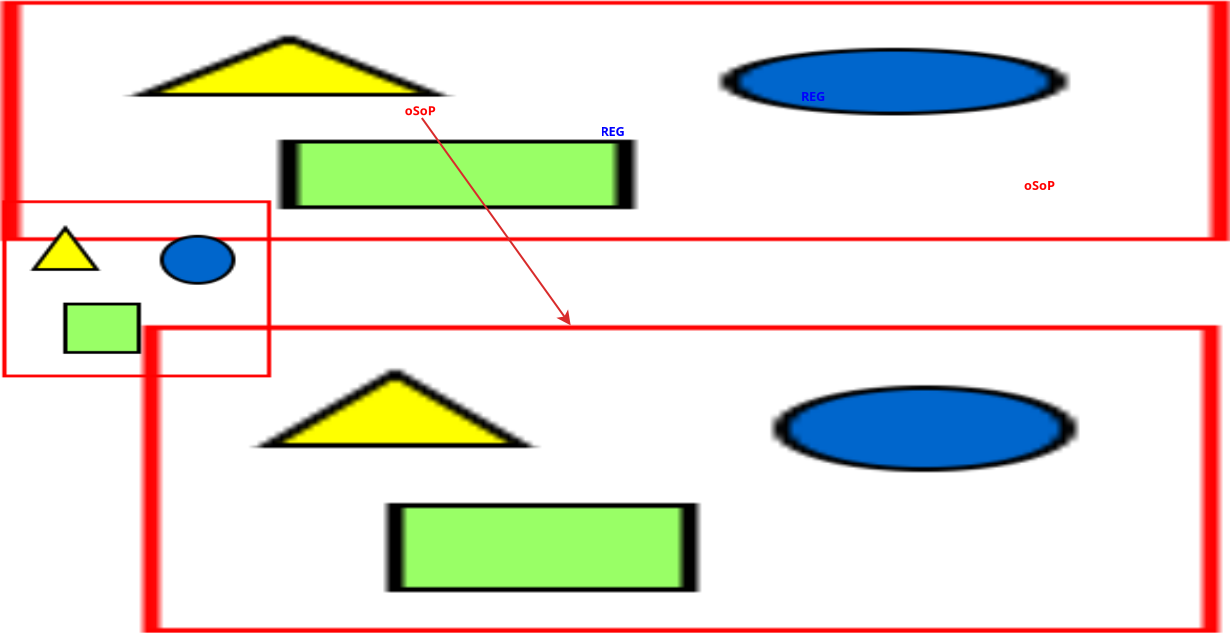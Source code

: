<?xml version="1.0" encoding="UTF-8"?>
<dia:diagram xmlns:dia="http://www.lysator.liu.se/~alla/dia/">
  <dia:layer name="Arrière-plan" visible="true" active="true">
    <dia:object type="Standard - Image" version="0" id="O0">
      <dia:attribute name="obj_pos">
        <dia:point val="-1.267,-2.267"/>
      </dia:attribute>
      <dia:attribute name="obj_bb">
        <dia:rectangle val="-1.317,-2.317;60.233,9.783"/>
      </dia:attribute>
      <dia:attribute name="elem_corner">
        <dia:point val="-1.267,-2.267"/>
      </dia:attribute>
      <dia:attribute name="elem_width">
        <dia:real val="61.45"/>
      </dia:attribute>
      <dia:attribute name="elem_height">
        <dia:real val="12"/>
      </dia:attribute>
      <dia:attribute name="draw_border">
        <dia:boolean val="false"/>
      </dia:attribute>
      <dia:attribute name="keep_aspect">
        <dia:boolean val="true"/>
      </dia:attribute>
      <dia:attribute name="file">
        <dia:string>#df2_vhd.png#</dia:string>
      </dia:attribute>
    </dia:object>
    <dia:object type="Standard - Line" version="0" id="O1">
      <dia:attribute name="obj_pos">
        <dia:point val="19.775,3.583"/>
      </dia:attribute>
      <dia:attribute name="obj_bb">
        <dia:rectangle val="19.705,3.514;27.215,13.942"/>
      </dia:attribute>
      <dia:attribute name="conn_endpoints">
        <dia:point val="19.775,3.583"/>
        <dia:point val="27.145,13.851"/>
      </dia:attribute>
      <dia:attribute name="numcp">
        <dia:int val="1"/>
      </dia:attribute>
      <dia:attribute name="line_color">
        <dia:color val="#d82b2b"/>
      </dia:attribute>
      <dia:attribute name="end_arrow">
        <dia:enum val="22"/>
      </dia:attribute>
      <dia:attribute name="end_arrow_length">
        <dia:real val="0.5"/>
      </dia:attribute>
      <dia:attribute name="end_arrow_width">
        <dia:real val="0.5"/>
      </dia:attribute>
      <dia:connections>
        <dia:connection handle="1" to="O2" connection="8"/>
      </dia:connections>
    </dia:object>
    <dia:object type="Standard - Image" version="0" id="O2">
      <dia:attribute name="obj_pos">
        <dia:point val="5.825,13.95"/>
      </dia:attribute>
      <dia:attribute name="obj_bb">
        <dia:rectangle val="5.775,13.9;59.692,29.376"/>
      </dia:attribute>
      <dia:attribute name="elem_corner">
        <dia:point val="5.825,13.95"/>
      </dia:attribute>
      <dia:attribute name="elem_width">
        <dia:real val="53.817"/>
      </dia:attribute>
      <dia:attribute name="elem_height">
        <dia:real val="15.376"/>
      </dia:attribute>
      <dia:attribute name="draw_border">
        <dia:boolean val="false"/>
      </dia:attribute>
      <dia:attribute name="keep_aspect">
        <dia:boolean val="true"/>
      </dia:attribute>
      <dia:attribute name="file">
        <dia:string>#osop_t6.png#</dia:string>
      </dia:attribute>
    </dia:object>
    <dia:object type="Standard - Image" version="0" id="O3">
      <dia:attribute name="obj_pos">
        <dia:point val="-1.2,7.7"/>
      </dia:attribute>
      <dia:attribute name="obj_bb">
        <dia:rectangle val="-1.25,7.65;12.29,16.6"/>
      </dia:attribute>
      <dia:attribute name="elem_corner">
        <dia:point val="-1.2,7.7"/>
      </dia:attribute>
      <dia:attribute name="elem_width">
        <dia:real val="13.44"/>
      </dia:attribute>
      <dia:attribute name="elem_height">
        <dia:real val="8.85"/>
      </dia:attribute>
      <dia:attribute name="draw_border">
        <dia:boolean val="false"/>
      </dia:attribute>
      <dia:attribute name="keep_aspect">
        <dia:boolean val="true"/>
      </dia:attribute>
      <dia:attribute name="file">
        <dia:string>#DF2af.png#</dia:string>
      </dia:attribute>
    </dia:object>
    <dia:object type="Standard - Text" version="1" id="O4">
      <dia:attribute name="obj_pos">
        <dia:point val="28.708,4.483"/>
      </dia:attribute>
      <dia:attribute name="obj_bb">
        <dia:rectangle val="28.708,3.888;30.163,4.633"/>
      </dia:attribute>
      <dia:attribute name="text">
        <dia:composite type="text">
          <dia:attribute name="string">
            <dia:string>#REG#</dia:string>
          </dia:attribute>
          <dia:attribute name="font">
            <dia:font family="sans" style="80" name="Helvetica-Bold"/>
          </dia:attribute>
          <dia:attribute name="height">
            <dia:real val="0.8"/>
          </dia:attribute>
          <dia:attribute name="pos">
            <dia:point val="28.708,4.483"/>
          </dia:attribute>
          <dia:attribute name="color">
            <dia:color val="#0000ff"/>
          </dia:attribute>
          <dia:attribute name="alignment">
            <dia:enum val="0"/>
          </dia:attribute>
        </dia:composite>
      </dia:attribute>
      <dia:attribute name="valign">
        <dia:enum val="3"/>
      </dia:attribute>
    </dia:object>
    <dia:object type="Standard - Text" version="1" id="O5">
      <dia:attribute name="obj_pos">
        <dia:point val="38.735,2.738"/>
      </dia:attribute>
      <dia:attribute name="obj_bb">
        <dia:rectangle val="38.716,2.125;40.19,2.926"/>
      </dia:attribute>
      <dia:attribute name="text">
        <dia:composite type="text">
          <dia:attribute name="string">
            <dia:string>#REG#</dia:string>
          </dia:attribute>
          <dia:attribute name="font">
            <dia:font family="sans" style="80" name="Helvetica-Bold"/>
          </dia:attribute>
          <dia:attribute name="height">
            <dia:real val="0.8"/>
          </dia:attribute>
          <dia:attribute name="pos">
            <dia:point val="38.735,2.738"/>
          </dia:attribute>
          <dia:attribute name="color">
            <dia:color val="#0000ff"/>
          </dia:attribute>
          <dia:attribute name="alignment">
            <dia:enum val="0"/>
          </dia:attribute>
        </dia:composite>
      </dia:attribute>
      <dia:attribute name="valign">
        <dia:enum val="3"/>
      </dia:attribute>
    </dia:object>
    <dia:object type="Standard - Text" version="1" id="O6">
      <dia:attribute name="obj_pos">
        <dia:point val="18.92,3.448"/>
      </dia:attribute>
      <dia:attribute name="obj_bb">
        <dia:rectangle val="18.92,2.853;20.73,3.598"/>
      </dia:attribute>
      <dia:attribute name="text">
        <dia:composite type="text">
          <dia:attribute name="string">
            <dia:string>#oSoP#</dia:string>
          </dia:attribute>
          <dia:attribute name="font">
            <dia:font family="sans" style="80" name="Helvetica-Bold"/>
          </dia:attribute>
          <dia:attribute name="height">
            <dia:real val="0.8"/>
          </dia:attribute>
          <dia:attribute name="pos">
            <dia:point val="18.92,3.448"/>
          </dia:attribute>
          <dia:attribute name="color">
            <dia:color val="#ff0000"/>
          </dia:attribute>
          <dia:attribute name="alignment">
            <dia:enum val="0"/>
          </dia:attribute>
        </dia:composite>
      </dia:attribute>
      <dia:attribute name="valign">
        <dia:enum val="3"/>
      </dia:attribute>
    </dia:object>
    <dia:object type="Standard - Text" version="1" id="O7">
      <dia:attribute name="obj_pos">
        <dia:point val="49.885,7.188"/>
      </dia:attribute>
      <dia:attribute name="obj_bb">
        <dia:rectangle val="49.885,6.593;51.695,7.338"/>
      </dia:attribute>
      <dia:attribute name="text">
        <dia:composite type="text">
          <dia:attribute name="string">
            <dia:string>#oSoP#</dia:string>
          </dia:attribute>
          <dia:attribute name="font">
            <dia:font family="sans" style="80" name="Helvetica-Bold"/>
          </dia:attribute>
          <dia:attribute name="height">
            <dia:real val="0.8"/>
          </dia:attribute>
          <dia:attribute name="pos">
            <dia:point val="49.885,7.188"/>
          </dia:attribute>
          <dia:attribute name="color">
            <dia:color val="#ff0000"/>
          </dia:attribute>
          <dia:attribute name="alignment">
            <dia:enum val="0"/>
          </dia:attribute>
        </dia:composite>
      </dia:attribute>
      <dia:attribute name="valign">
        <dia:enum val="3"/>
      </dia:attribute>
    </dia:object>
  </dia:layer>
</dia:diagram>

